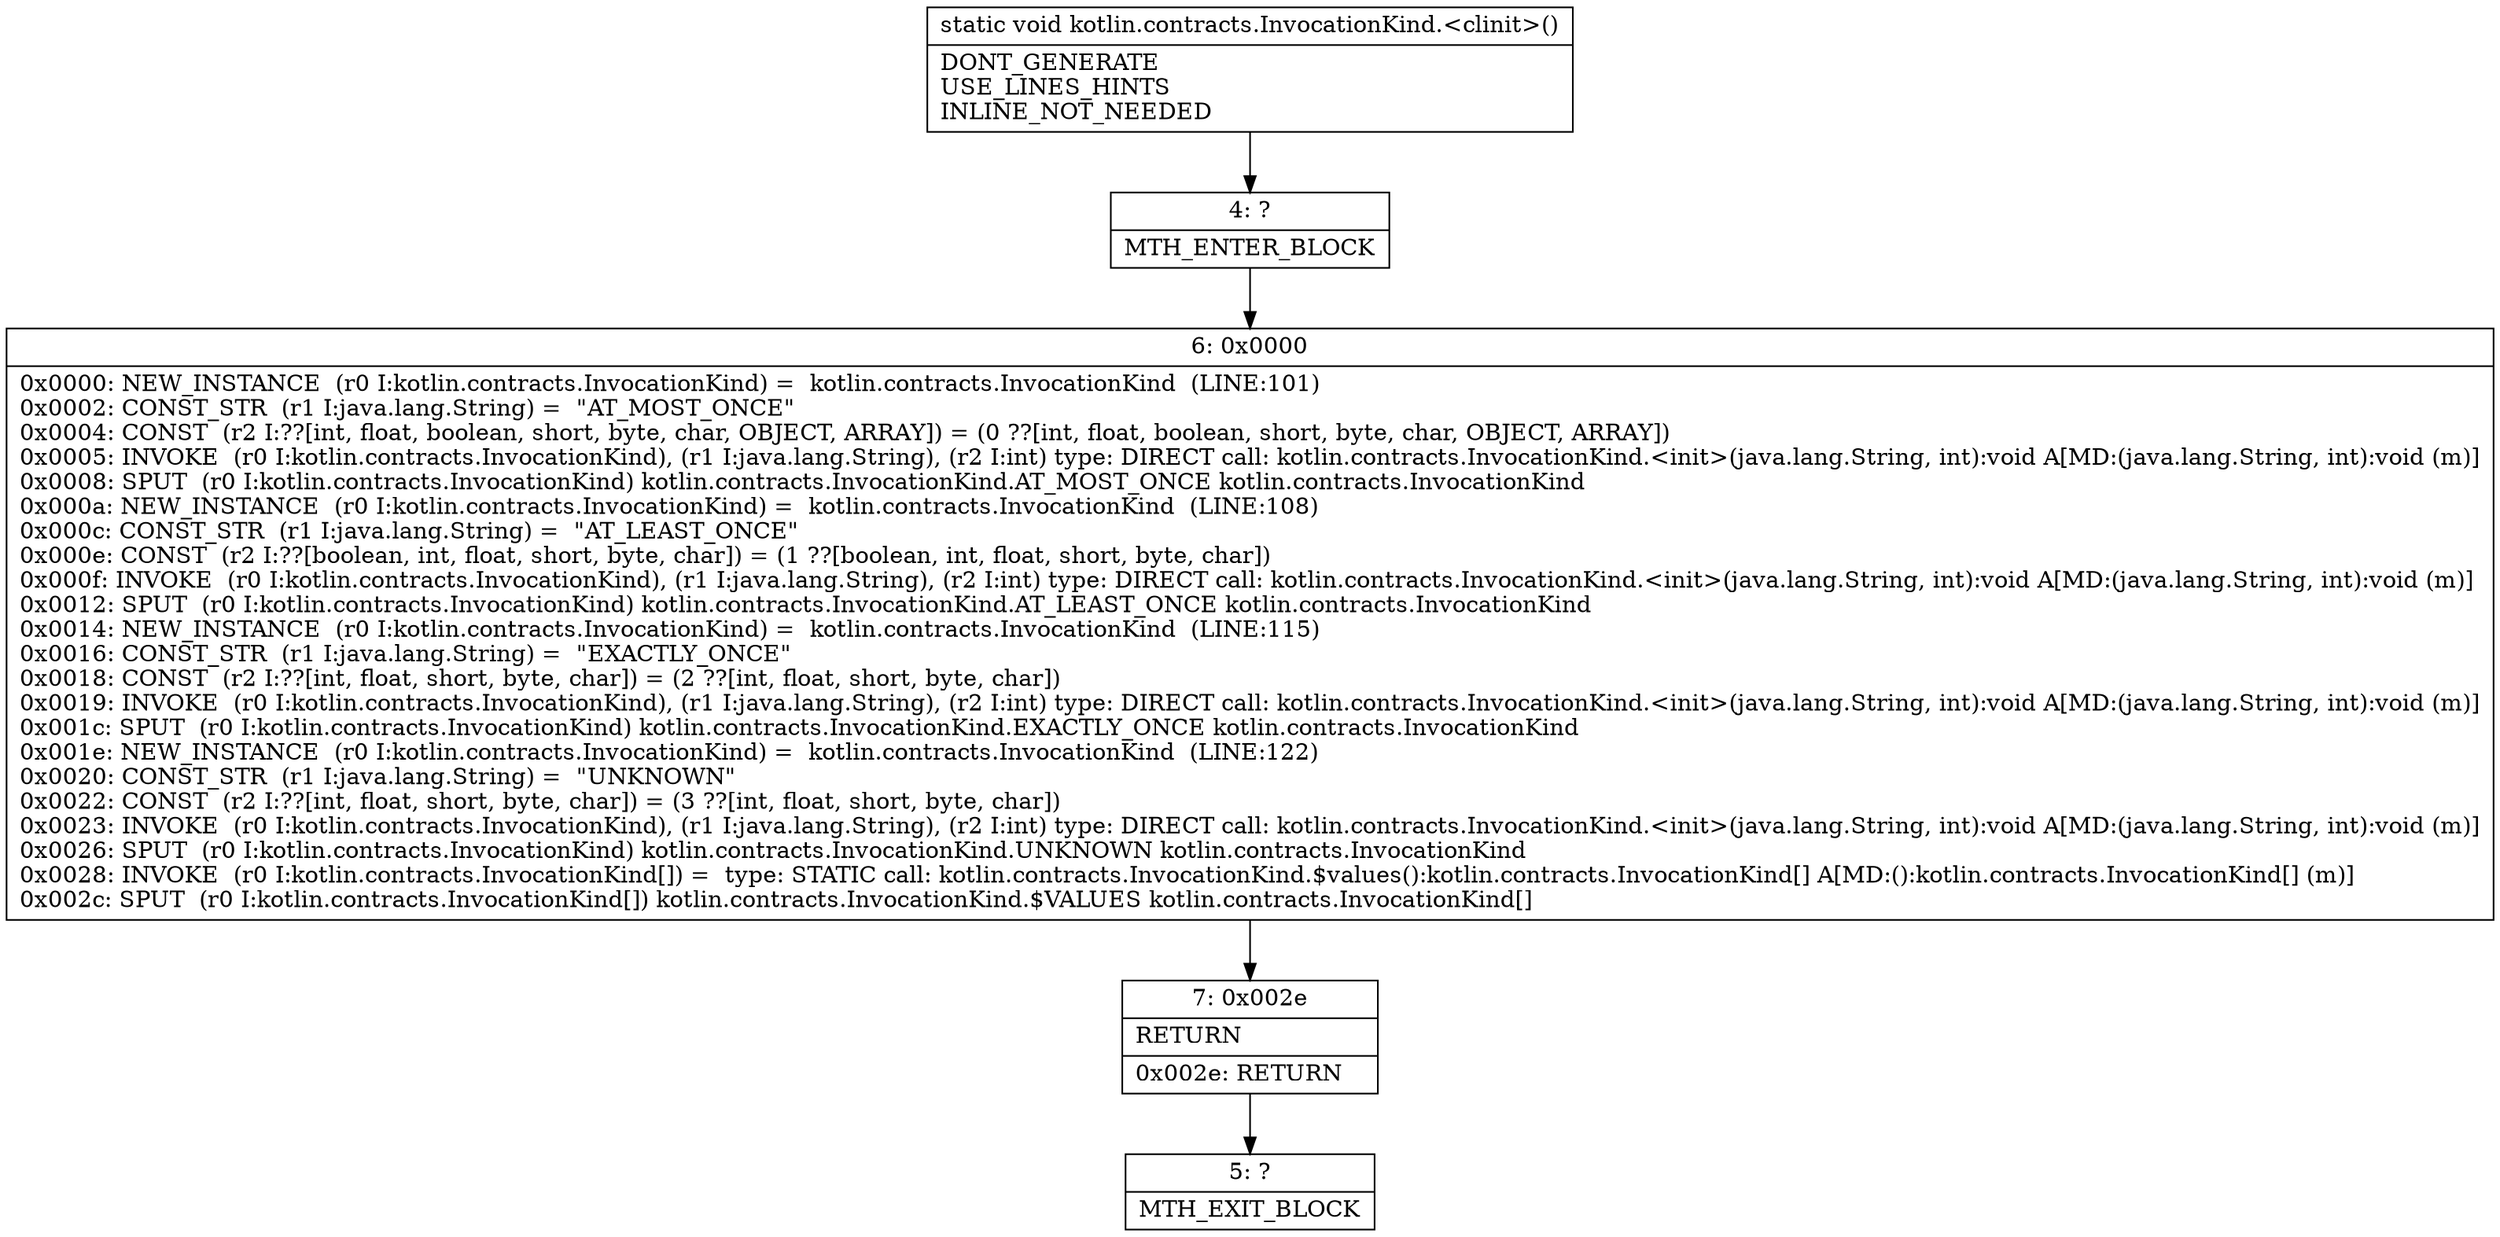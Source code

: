 digraph "CFG forkotlin.contracts.InvocationKind.\<clinit\>()V" {
Node_4 [shape=record,label="{4\:\ ?|MTH_ENTER_BLOCK\l}"];
Node_6 [shape=record,label="{6\:\ 0x0000|0x0000: NEW_INSTANCE  (r0 I:kotlin.contracts.InvocationKind) =  kotlin.contracts.InvocationKind  (LINE:101)\l0x0002: CONST_STR  (r1 I:java.lang.String) =  \"AT_MOST_ONCE\" \l0x0004: CONST  (r2 I:??[int, float, boolean, short, byte, char, OBJECT, ARRAY]) = (0 ??[int, float, boolean, short, byte, char, OBJECT, ARRAY]) \l0x0005: INVOKE  (r0 I:kotlin.contracts.InvocationKind), (r1 I:java.lang.String), (r2 I:int) type: DIRECT call: kotlin.contracts.InvocationKind.\<init\>(java.lang.String, int):void A[MD:(java.lang.String, int):void (m)]\l0x0008: SPUT  (r0 I:kotlin.contracts.InvocationKind) kotlin.contracts.InvocationKind.AT_MOST_ONCE kotlin.contracts.InvocationKind \l0x000a: NEW_INSTANCE  (r0 I:kotlin.contracts.InvocationKind) =  kotlin.contracts.InvocationKind  (LINE:108)\l0x000c: CONST_STR  (r1 I:java.lang.String) =  \"AT_LEAST_ONCE\" \l0x000e: CONST  (r2 I:??[boolean, int, float, short, byte, char]) = (1 ??[boolean, int, float, short, byte, char]) \l0x000f: INVOKE  (r0 I:kotlin.contracts.InvocationKind), (r1 I:java.lang.String), (r2 I:int) type: DIRECT call: kotlin.contracts.InvocationKind.\<init\>(java.lang.String, int):void A[MD:(java.lang.String, int):void (m)]\l0x0012: SPUT  (r0 I:kotlin.contracts.InvocationKind) kotlin.contracts.InvocationKind.AT_LEAST_ONCE kotlin.contracts.InvocationKind \l0x0014: NEW_INSTANCE  (r0 I:kotlin.contracts.InvocationKind) =  kotlin.contracts.InvocationKind  (LINE:115)\l0x0016: CONST_STR  (r1 I:java.lang.String) =  \"EXACTLY_ONCE\" \l0x0018: CONST  (r2 I:??[int, float, short, byte, char]) = (2 ??[int, float, short, byte, char]) \l0x0019: INVOKE  (r0 I:kotlin.contracts.InvocationKind), (r1 I:java.lang.String), (r2 I:int) type: DIRECT call: kotlin.contracts.InvocationKind.\<init\>(java.lang.String, int):void A[MD:(java.lang.String, int):void (m)]\l0x001c: SPUT  (r0 I:kotlin.contracts.InvocationKind) kotlin.contracts.InvocationKind.EXACTLY_ONCE kotlin.contracts.InvocationKind \l0x001e: NEW_INSTANCE  (r0 I:kotlin.contracts.InvocationKind) =  kotlin.contracts.InvocationKind  (LINE:122)\l0x0020: CONST_STR  (r1 I:java.lang.String) =  \"UNKNOWN\" \l0x0022: CONST  (r2 I:??[int, float, short, byte, char]) = (3 ??[int, float, short, byte, char]) \l0x0023: INVOKE  (r0 I:kotlin.contracts.InvocationKind), (r1 I:java.lang.String), (r2 I:int) type: DIRECT call: kotlin.contracts.InvocationKind.\<init\>(java.lang.String, int):void A[MD:(java.lang.String, int):void (m)]\l0x0026: SPUT  (r0 I:kotlin.contracts.InvocationKind) kotlin.contracts.InvocationKind.UNKNOWN kotlin.contracts.InvocationKind \l0x0028: INVOKE  (r0 I:kotlin.contracts.InvocationKind[]) =  type: STATIC call: kotlin.contracts.InvocationKind.$values():kotlin.contracts.InvocationKind[] A[MD:():kotlin.contracts.InvocationKind[] (m)]\l0x002c: SPUT  (r0 I:kotlin.contracts.InvocationKind[]) kotlin.contracts.InvocationKind.$VALUES kotlin.contracts.InvocationKind[] \l}"];
Node_7 [shape=record,label="{7\:\ 0x002e|RETURN\l|0x002e: RETURN   \l}"];
Node_5 [shape=record,label="{5\:\ ?|MTH_EXIT_BLOCK\l}"];
MethodNode[shape=record,label="{static void kotlin.contracts.InvocationKind.\<clinit\>()  | DONT_GENERATE\lUSE_LINES_HINTS\lINLINE_NOT_NEEDED\l}"];
MethodNode -> Node_4;Node_4 -> Node_6;
Node_6 -> Node_7;
Node_7 -> Node_5;
}


